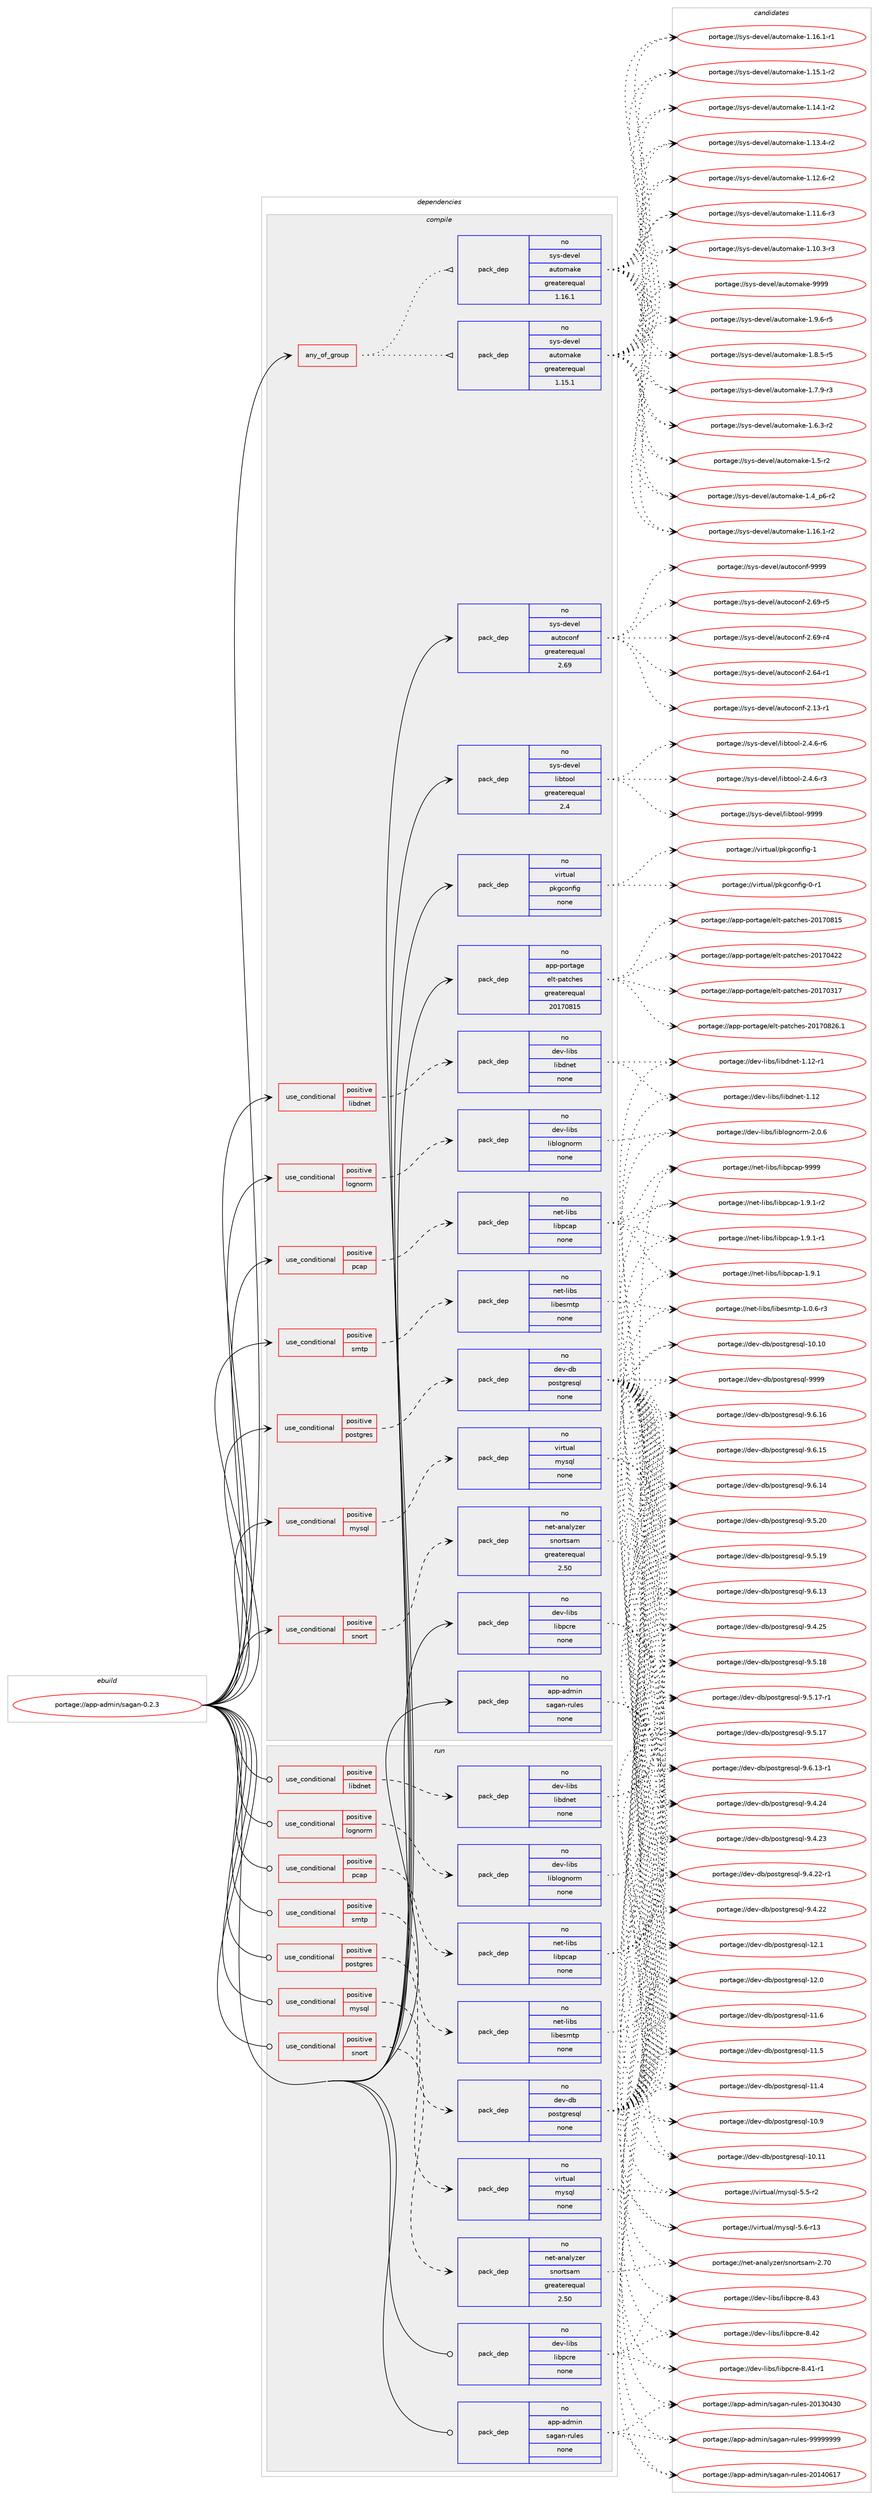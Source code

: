 digraph prolog {

# *************
# Graph options
# *************

newrank=true;
concentrate=true;
compound=true;
graph [rankdir=LR,fontname=Helvetica,fontsize=10,ranksep=1.5];#, ranksep=2.5, nodesep=0.2];
edge  [arrowhead=vee];
node  [fontname=Helvetica,fontsize=10];

# **********
# The ebuild
# **********

subgraph cluster_leftcol {
color=gray;
label=<<i>ebuild</i>>;
id [label="portage://app-admin/sagan-0.2.3", color=red, width=4, href="../app-admin/sagan-0.2.3.svg"];
}

# ****************
# The dependencies
# ****************

subgraph cluster_midcol {
color=gray;
label=<<i>dependencies</i>>;
subgraph cluster_compile {
fillcolor="#eeeeee";
style=filled;
label=<<i>compile</i>>;
subgraph any8398 {
dependency652253 [label=<<TABLE BORDER="0" CELLBORDER="1" CELLSPACING="0" CELLPADDING="4"><TR><TD CELLPADDING="10">any_of_group</TD></TR></TABLE>>, shape=none, color=red];subgraph pack489355 {
dependency652254 [label=<<TABLE BORDER="0" CELLBORDER="1" CELLSPACING="0" CELLPADDING="4" WIDTH="220"><TR><TD ROWSPAN="6" CELLPADDING="30">pack_dep</TD></TR><TR><TD WIDTH="110">no</TD></TR><TR><TD>sys-devel</TD></TR><TR><TD>automake</TD></TR><TR><TD>greaterequal</TD></TR><TR><TD>1.16.1</TD></TR></TABLE>>, shape=none, color=blue];
}
dependency652253:e -> dependency652254:w [weight=20,style="dotted",arrowhead="oinv"];
subgraph pack489356 {
dependency652255 [label=<<TABLE BORDER="0" CELLBORDER="1" CELLSPACING="0" CELLPADDING="4" WIDTH="220"><TR><TD ROWSPAN="6" CELLPADDING="30">pack_dep</TD></TR><TR><TD WIDTH="110">no</TD></TR><TR><TD>sys-devel</TD></TR><TR><TD>automake</TD></TR><TR><TD>greaterequal</TD></TR><TR><TD>1.15.1</TD></TR></TABLE>>, shape=none, color=blue];
}
dependency652253:e -> dependency652255:w [weight=20,style="dotted",arrowhead="oinv"];
}
id:e -> dependency652253:w [weight=20,style="solid",arrowhead="vee"];
subgraph cond154207 {
dependency652256 [label=<<TABLE BORDER="0" CELLBORDER="1" CELLSPACING="0" CELLPADDING="4"><TR><TD ROWSPAN="3" CELLPADDING="10">use_conditional</TD></TR><TR><TD>positive</TD></TR><TR><TD>libdnet</TD></TR></TABLE>>, shape=none, color=red];
subgraph pack489357 {
dependency652257 [label=<<TABLE BORDER="0" CELLBORDER="1" CELLSPACING="0" CELLPADDING="4" WIDTH="220"><TR><TD ROWSPAN="6" CELLPADDING="30">pack_dep</TD></TR><TR><TD WIDTH="110">no</TD></TR><TR><TD>dev-libs</TD></TR><TR><TD>libdnet</TD></TR><TR><TD>none</TD></TR><TR><TD></TD></TR></TABLE>>, shape=none, color=blue];
}
dependency652256:e -> dependency652257:w [weight=20,style="dashed",arrowhead="vee"];
}
id:e -> dependency652256:w [weight=20,style="solid",arrowhead="vee"];
subgraph cond154208 {
dependency652258 [label=<<TABLE BORDER="0" CELLBORDER="1" CELLSPACING="0" CELLPADDING="4"><TR><TD ROWSPAN="3" CELLPADDING="10">use_conditional</TD></TR><TR><TD>positive</TD></TR><TR><TD>lognorm</TD></TR></TABLE>>, shape=none, color=red];
subgraph pack489358 {
dependency652259 [label=<<TABLE BORDER="0" CELLBORDER="1" CELLSPACING="0" CELLPADDING="4" WIDTH="220"><TR><TD ROWSPAN="6" CELLPADDING="30">pack_dep</TD></TR><TR><TD WIDTH="110">no</TD></TR><TR><TD>dev-libs</TD></TR><TR><TD>liblognorm</TD></TR><TR><TD>none</TD></TR><TR><TD></TD></TR></TABLE>>, shape=none, color=blue];
}
dependency652258:e -> dependency652259:w [weight=20,style="dashed",arrowhead="vee"];
}
id:e -> dependency652258:w [weight=20,style="solid",arrowhead="vee"];
subgraph cond154209 {
dependency652260 [label=<<TABLE BORDER="0" CELLBORDER="1" CELLSPACING="0" CELLPADDING="4"><TR><TD ROWSPAN="3" CELLPADDING="10">use_conditional</TD></TR><TR><TD>positive</TD></TR><TR><TD>mysql</TD></TR></TABLE>>, shape=none, color=red];
subgraph pack489359 {
dependency652261 [label=<<TABLE BORDER="0" CELLBORDER="1" CELLSPACING="0" CELLPADDING="4" WIDTH="220"><TR><TD ROWSPAN="6" CELLPADDING="30">pack_dep</TD></TR><TR><TD WIDTH="110">no</TD></TR><TR><TD>virtual</TD></TR><TR><TD>mysql</TD></TR><TR><TD>none</TD></TR><TR><TD></TD></TR></TABLE>>, shape=none, color=blue];
}
dependency652260:e -> dependency652261:w [weight=20,style="dashed",arrowhead="vee"];
}
id:e -> dependency652260:w [weight=20,style="solid",arrowhead="vee"];
subgraph cond154210 {
dependency652262 [label=<<TABLE BORDER="0" CELLBORDER="1" CELLSPACING="0" CELLPADDING="4"><TR><TD ROWSPAN="3" CELLPADDING="10">use_conditional</TD></TR><TR><TD>positive</TD></TR><TR><TD>pcap</TD></TR></TABLE>>, shape=none, color=red];
subgraph pack489360 {
dependency652263 [label=<<TABLE BORDER="0" CELLBORDER="1" CELLSPACING="0" CELLPADDING="4" WIDTH="220"><TR><TD ROWSPAN="6" CELLPADDING="30">pack_dep</TD></TR><TR><TD WIDTH="110">no</TD></TR><TR><TD>net-libs</TD></TR><TR><TD>libpcap</TD></TR><TR><TD>none</TD></TR><TR><TD></TD></TR></TABLE>>, shape=none, color=blue];
}
dependency652262:e -> dependency652263:w [weight=20,style="dashed",arrowhead="vee"];
}
id:e -> dependency652262:w [weight=20,style="solid",arrowhead="vee"];
subgraph cond154211 {
dependency652264 [label=<<TABLE BORDER="0" CELLBORDER="1" CELLSPACING="0" CELLPADDING="4"><TR><TD ROWSPAN="3" CELLPADDING="10">use_conditional</TD></TR><TR><TD>positive</TD></TR><TR><TD>postgres</TD></TR></TABLE>>, shape=none, color=red];
subgraph pack489361 {
dependency652265 [label=<<TABLE BORDER="0" CELLBORDER="1" CELLSPACING="0" CELLPADDING="4" WIDTH="220"><TR><TD ROWSPAN="6" CELLPADDING="30">pack_dep</TD></TR><TR><TD WIDTH="110">no</TD></TR><TR><TD>dev-db</TD></TR><TR><TD>postgresql</TD></TR><TR><TD>none</TD></TR><TR><TD></TD></TR></TABLE>>, shape=none, color=blue];
}
dependency652264:e -> dependency652265:w [weight=20,style="dashed",arrowhead="vee"];
}
id:e -> dependency652264:w [weight=20,style="solid",arrowhead="vee"];
subgraph cond154212 {
dependency652266 [label=<<TABLE BORDER="0" CELLBORDER="1" CELLSPACING="0" CELLPADDING="4"><TR><TD ROWSPAN="3" CELLPADDING="10">use_conditional</TD></TR><TR><TD>positive</TD></TR><TR><TD>smtp</TD></TR></TABLE>>, shape=none, color=red];
subgraph pack489362 {
dependency652267 [label=<<TABLE BORDER="0" CELLBORDER="1" CELLSPACING="0" CELLPADDING="4" WIDTH="220"><TR><TD ROWSPAN="6" CELLPADDING="30">pack_dep</TD></TR><TR><TD WIDTH="110">no</TD></TR><TR><TD>net-libs</TD></TR><TR><TD>libesmtp</TD></TR><TR><TD>none</TD></TR><TR><TD></TD></TR></TABLE>>, shape=none, color=blue];
}
dependency652266:e -> dependency652267:w [weight=20,style="dashed",arrowhead="vee"];
}
id:e -> dependency652266:w [weight=20,style="solid",arrowhead="vee"];
subgraph cond154213 {
dependency652268 [label=<<TABLE BORDER="0" CELLBORDER="1" CELLSPACING="0" CELLPADDING="4"><TR><TD ROWSPAN="3" CELLPADDING="10">use_conditional</TD></TR><TR><TD>positive</TD></TR><TR><TD>snort</TD></TR></TABLE>>, shape=none, color=red];
subgraph pack489363 {
dependency652269 [label=<<TABLE BORDER="0" CELLBORDER="1" CELLSPACING="0" CELLPADDING="4" WIDTH="220"><TR><TD ROWSPAN="6" CELLPADDING="30">pack_dep</TD></TR><TR><TD WIDTH="110">no</TD></TR><TR><TD>net-analyzer</TD></TR><TR><TD>snortsam</TD></TR><TR><TD>greaterequal</TD></TR><TR><TD>2.50</TD></TR></TABLE>>, shape=none, color=blue];
}
dependency652268:e -> dependency652269:w [weight=20,style="dashed",arrowhead="vee"];
}
id:e -> dependency652268:w [weight=20,style="solid",arrowhead="vee"];
subgraph pack489364 {
dependency652270 [label=<<TABLE BORDER="0" CELLBORDER="1" CELLSPACING="0" CELLPADDING="4" WIDTH="220"><TR><TD ROWSPAN="6" CELLPADDING="30">pack_dep</TD></TR><TR><TD WIDTH="110">no</TD></TR><TR><TD>app-admin</TD></TR><TR><TD>sagan-rules</TD></TR><TR><TD>none</TD></TR><TR><TD></TD></TR></TABLE>>, shape=none, color=blue];
}
id:e -> dependency652270:w [weight=20,style="solid",arrowhead="vee"];
subgraph pack489365 {
dependency652271 [label=<<TABLE BORDER="0" CELLBORDER="1" CELLSPACING="0" CELLPADDING="4" WIDTH="220"><TR><TD ROWSPAN="6" CELLPADDING="30">pack_dep</TD></TR><TR><TD WIDTH="110">no</TD></TR><TR><TD>app-portage</TD></TR><TR><TD>elt-patches</TD></TR><TR><TD>greaterequal</TD></TR><TR><TD>20170815</TD></TR></TABLE>>, shape=none, color=blue];
}
id:e -> dependency652271:w [weight=20,style="solid",arrowhead="vee"];
subgraph pack489366 {
dependency652272 [label=<<TABLE BORDER="0" CELLBORDER="1" CELLSPACING="0" CELLPADDING="4" WIDTH="220"><TR><TD ROWSPAN="6" CELLPADDING="30">pack_dep</TD></TR><TR><TD WIDTH="110">no</TD></TR><TR><TD>dev-libs</TD></TR><TR><TD>libpcre</TD></TR><TR><TD>none</TD></TR><TR><TD></TD></TR></TABLE>>, shape=none, color=blue];
}
id:e -> dependency652272:w [weight=20,style="solid",arrowhead="vee"];
subgraph pack489367 {
dependency652273 [label=<<TABLE BORDER="0" CELLBORDER="1" CELLSPACING="0" CELLPADDING="4" WIDTH="220"><TR><TD ROWSPAN="6" CELLPADDING="30">pack_dep</TD></TR><TR><TD WIDTH="110">no</TD></TR><TR><TD>sys-devel</TD></TR><TR><TD>autoconf</TD></TR><TR><TD>greaterequal</TD></TR><TR><TD>2.69</TD></TR></TABLE>>, shape=none, color=blue];
}
id:e -> dependency652273:w [weight=20,style="solid",arrowhead="vee"];
subgraph pack489368 {
dependency652274 [label=<<TABLE BORDER="0" CELLBORDER="1" CELLSPACING="0" CELLPADDING="4" WIDTH="220"><TR><TD ROWSPAN="6" CELLPADDING="30">pack_dep</TD></TR><TR><TD WIDTH="110">no</TD></TR><TR><TD>sys-devel</TD></TR><TR><TD>libtool</TD></TR><TR><TD>greaterequal</TD></TR><TR><TD>2.4</TD></TR></TABLE>>, shape=none, color=blue];
}
id:e -> dependency652274:w [weight=20,style="solid",arrowhead="vee"];
subgraph pack489369 {
dependency652275 [label=<<TABLE BORDER="0" CELLBORDER="1" CELLSPACING="0" CELLPADDING="4" WIDTH="220"><TR><TD ROWSPAN="6" CELLPADDING="30">pack_dep</TD></TR><TR><TD WIDTH="110">no</TD></TR><TR><TD>virtual</TD></TR><TR><TD>pkgconfig</TD></TR><TR><TD>none</TD></TR><TR><TD></TD></TR></TABLE>>, shape=none, color=blue];
}
id:e -> dependency652275:w [weight=20,style="solid",arrowhead="vee"];
}
subgraph cluster_compileandrun {
fillcolor="#eeeeee";
style=filled;
label=<<i>compile and run</i>>;
}
subgraph cluster_run {
fillcolor="#eeeeee";
style=filled;
label=<<i>run</i>>;
subgraph cond154214 {
dependency652276 [label=<<TABLE BORDER="0" CELLBORDER="1" CELLSPACING="0" CELLPADDING="4"><TR><TD ROWSPAN="3" CELLPADDING="10">use_conditional</TD></TR><TR><TD>positive</TD></TR><TR><TD>libdnet</TD></TR></TABLE>>, shape=none, color=red];
subgraph pack489370 {
dependency652277 [label=<<TABLE BORDER="0" CELLBORDER="1" CELLSPACING="0" CELLPADDING="4" WIDTH="220"><TR><TD ROWSPAN="6" CELLPADDING="30">pack_dep</TD></TR><TR><TD WIDTH="110">no</TD></TR><TR><TD>dev-libs</TD></TR><TR><TD>libdnet</TD></TR><TR><TD>none</TD></TR><TR><TD></TD></TR></TABLE>>, shape=none, color=blue];
}
dependency652276:e -> dependency652277:w [weight=20,style="dashed",arrowhead="vee"];
}
id:e -> dependency652276:w [weight=20,style="solid",arrowhead="odot"];
subgraph cond154215 {
dependency652278 [label=<<TABLE BORDER="0" CELLBORDER="1" CELLSPACING="0" CELLPADDING="4"><TR><TD ROWSPAN="3" CELLPADDING="10">use_conditional</TD></TR><TR><TD>positive</TD></TR><TR><TD>lognorm</TD></TR></TABLE>>, shape=none, color=red];
subgraph pack489371 {
dependency652279 [label=<<TABLE BORDER="0" CELLBORDER="1" CELLSPACING="0" CELLPADDING="4" WIDTH="220"><TR><TD ROWSPAN="6" CELLPADDING="30">pack_dep</TD></TR><TR><TD WIDTH="110">no</TD></TR><TR><TD>dev-libs</TD></TR><TR><TD>liblognorm</TD></TR><TR><TD>none</TD></TR><TR><TD></TD></TR></TABLE>>, shape=none, color=blue];
}
dependency652278:e -> dependency652279:w [weight=20,style="dashed",arrowhead="vee"];
}
id:e -> dependency652278:w [weight=20,style="solid",arrowhead="odot"];
subgraph cond154216 {
dependency652280 [label=<<TABLE BORDER="0" CELLBORDER="1" CELLSPACING="0" CELLPADDING="4"><TR><TD ROWSPAN="3" CELLPADDING="10">use_conditional</TD></TR><TR><TD>positive</TD></TR><TR><TD>mysql</TD></TR></TABLE>>, shape=none, color=red];
subgraph pack489372 {
dependency652281 [label=<<TABLE BORDER="0" CELLBORDER="1" CELLSPACING="0" CELLPADDING="4" WIDTH="220"><TR><TD ROWSPAN="6" CELLPADDING="30">pack_dep</TD></TR><TR><TD WIDTH="110">no</TD></TR><TR><TD>virtual</TD></TR><TR><TD>mysql</TD></TR><TR><TD>none</TD></TR><TR><TD></TD></TR></TABLE>>, shape=none, color=blue];
}
dependency652280:e -> dependency652281:w [weight=20,style="dashed",arrowhead="vee"];
}
id:e -> dependency652280:w [weight=20,style="solid",arrowhead="odot"];
subgraph cond154217 {
dependency652282 [label=<<TABLE BORDER="0" CELLBORDER="1" CELLSPACING="0" CELLPADDING="4"><TR><TD ROWSPAN="3" CELLPADDING="10">use_conditional</TD></TR><TR><TD>positive</TD></TR><TR><TD>pcap</TD></TR></TABLE>>, shape=none, color=red];
subgraph pack489373 {
dependency652283 [label=<<TABLE BORDER="0" CELLBORDER="1" CELLSPACING="0" CELLPADDING="4" WIDTH="220"><TR><TD ROWSPAN="6" CELLPADDING="30">pack_dep</TD></TR><TR><TD WIDTH="110">no</TD></TR><TR><TD>net-libs</TD></TR><TR><TD>libpcap</TD></TR><TR><TD>none</TD></TR><TR><TD></TD></TR></TABLE>>, shape=none, color=blue];
}
dependency652282:e -> dependency652283:w [weight=20,style="dashed",arrowhead="vee"];
}
id:e -> dependency652282:w [weight=20,style="solid",arrowhead="odot"];
subgraph cond154218 {
dependency652284 [label=<<TABLE BORDER="0" CELLBORDER="1" CELLSPACING="0" CELLPADDING="4"><TR><TD ROWSPAN="3" CELLPADDING="10">use_conditional</TD></TR><TR><TD>positive</TD></TR><TR><TD>postgres</TD></TR></TABLE>>, shape=none, color=red];
subgraph pack489374 {
dependency652285 [label=<<TABLE BORDER="0" CELLBORDER="1" CELLSPACING="0" CELLPADDING="4" WIDTH="220"><TR><TD ROWSPAN="6" CELLPADDING="30">pack_dep</TD></TR><TR><TD WIDTH="110">no</TD></TR><TR><TD>dev-db</TD></TR><TR><TD>postgresql</TD></TR><TR><TD>none</TD></TR><TR><TD></TD></TR></TABLE>>, shape=none, color=blue];
}
dependency652284:e -> dependency652285:w [weight=20,style="dashed",arrowhead="vee"];
}
id:e -> dependency652284:w [weight=20,style="solid",arrowhead="odot"];
subgraph cond154219 {
dependency652286 [label=<<TABLE BORDER="0" CELLBORDER="1" CELLSPACING="0" CELLPADDING="4"><TR><TD ROWSPAN="3" CELLPADDING="10">use_conditional</TD></TR><TR><TD>positive</TD></TR><TR><TD>smtp</TD></TR></TABLE>>, shape=none, color=red];
subgraph pack489375 {
dependency652287 [label=<<TABLE BORDER="0" CELLBORDER="1" CELLSPACING="0" CELLPADDING="4" WIDTH="220"><TR><TD ROWSPAN="6" CELLPADDING="30">pack_dep</TD></TR><TR><TD WIDTH="110">no</TD></TR><TR><TD>net-libs</TD></TR><TR><TD>libesmtp</TD></TR><TR><TD>none</TD></TR><TR><TD></TD></TR></TABLE>>, shape=none, color=blue];
}
dependency652286:e -> dependency652287:w [weight=20,style="dashed",arrowhead="vee"];
}
id:e -> dependency652286:w [weight=20,style="solid",arrowhead="odot"];
subgraph cond154220 {
dependency652288 [label=<<TABLE BORDER="0" CELLBORDER="1" CELLSPACING="0" CELLPADDING="4"><TR><TD ROWSPAN="3" CELLPADDING="10">use_conditional</TD></TR><TR><TD>positive</TD></TR><TR><TD>snort</TD></TR></TABLE>>, shape=none, color=red];
subgraph pack489376 {
dependency652289 [label=<<TABLE BORDER="0" CELLBORDER="1" CELLSPACING="0" CELLPADDING="4" WIDTH="220"><TR><TD ROWSPAN="6" CELLPADDING="30">pack_dep</TD></TR><TR><TD WIDTH="110">no</TD></TR><TR><TD>net-analyzer</TD></TR><TR><TD>snortsam</TD></TR><TR><TD>greaterequal</TD></TR><TR><TD>2.50</TD></TR></TABLE>>, shape=none, color=blue];
}
dependency652288:e -> dependency652289:w [weight=20,style="dashed",arrowhead="vee"];
}
id:e -> dependency652288:w [weight=20,style="solid",arrowhead="odot"];
subgraph pack489377 {
dependency652290 [label=<<TABLE BORDER="0" CELLBORDER="1" CELLSPACING="0" CELLPADDING="4" WIDTH="220"><TR><TD ROWSPAN="6" CELLPADDING="30">pack_dep</TD></TR><TR><TD WIDTH="110">no</TD></TR><TR><TD>app-admin</TD></TR><TR><TD>sagan-rules</TD></TR><TR><TD>none</TD></TR><TR><TD></TD></TR></TABLE>>, shape=none, color=blue];
}
id:e -> dependency652290:w [weight=20,style="solid",arrowhead="odot"];
subgraph pack489378 {
dependency652291 [label=<<TABLE BORDER="0" CELLBORDER="1" CELLSPACING="0" CELLPADDING="4" WIDTH="220"><TR><TD ROWSPAN="6" CELLPADDING="30">pack_dep</TD></TR><TR><TD WIDTH="110">no</TD></TR><TR><TD>dev-libs</TD></TR><TR><TD>libpcre</TD></TR><TR><TD>none</TD></TR><TR><TD></TD></TR></TABLE>>, shape=none, color=blue];
}
id:e -> dependency652291:w [weight=20,style="solid",arrowhead="odot"];
}
}

# **************
# The candidates
# **************

subgraph cluster_choices {
rank=same;
color=gray;
label=<<i>candidates</i>>;

subgraph choice489355 {
color=black;
nodesep=1;
choice115121115451001011181011084797117116111109971071014557575757 [label="portage://sys-devel/automake-9999", color=red, width=4,href="../sys-devel/automake-9999.svg"];
choice115121115451001011181011084797117116111109971071014549465746544511453 [label="portage://sys-devel/automake-1.9.6-r5", color=red, width=4,href="../sys-devel/automake-1.9.6-r5.svg"];
choice115121115451001011181011084797117116111109971071014549465646534511453 [label="portage://sys-devel/automake-1.8.5-r5", color=red, width=4,href="../sys-devel/automake-1.8.5-r5.svg"];
choice115121115451001011181011084797117116111109971071014549465546574511451 [label="portage://sys-devel/automake-1.7.9-r3", color=red, width=4,href="../sys-devel/automake-1.7.9-r3.svg"];
choice115121115451001011181011084797117116111109971071014549465446514511450 [label="portage://sys-devel/automake-1.6.3-r2", color=red, width=4,href="../sys-devel/automake-1.6.3-r2.svg"];
choice11512111545100101118101108479711711611110997107101454946534511450 [label="portage://sys-devel/automake-1.5-r2", color=red, width=4,href="../sys-devel/automake-1.5-r2.svg"];
choice115121115451001011181011084797117116111109971071014549465295112544511450 [label="portage://sys-devel/automake-1.4_p6-r2", color=red, width=4,href="../sys-devel/automake-1.4_p6-r2.svg"];
choice11512111545100101118101108479711711611110997107101454946495446494511450 [label="portage://sys-devel/automake-1.16.1-r2", color=red, width=4,href="../sys-devel/automake-1.16.1-r2.svg"];
choice11512111545100101118101108479711711611110997107101454946495446494511449 [label="portage://sys-devel/automake-1.16.1-r1", color=red, width=4,href="../sys-devel/automake-1.16.1-r1.svg"];
choice11512111545100101118101108479711711611110997107101454946495346494511450 [label="portage://sys-devel/automake-1.15.1-r2", color=red, width=4,href="../sys-devel/automake-1.15.1-r2.svg"];
choice11512111545100101118101108479711711611110997107101454946495246494511450 [label="portage://sys-devel/automake-1.14.1-r2", color=red, width=4,href="../sys-devel/automake-1.14.1-r2.svg"];
choice11512111545100101118101108479711711611110997107101454946495146524511450 [label="portage://sys-devel/automake-1.13.4-r2", color=red, width=4,href="../sys-devel/automake-1.13.4-r2.svg"];
choice11512111545100101118101108479711711611110997107101454946495046544511450 [label="portage://sys-devel/automake-1.12.6-r2", color=red, width=4,href="../sys-devel/automake-1.12.6-r2.svg"];
choice11512111545100101118101108479711711611110997107101454946494946544511451 [label="portage://sys-devel/automake-1.11.6-r3", color=red, width=4,href="../sys-devel/automake-1.11.6-r3.svg"];
choice11512111545100101118101108479711711611110997107101454946494846514511451 [label="portage://sys-devel/automake-1.10.3-r3", color=red, width=4,href="../sys-devel/automake-1.10.3-r3.svg"];
dependency652254:e -> choice115121115451001011181011084797117116111109971071014557575757:w [style=dotted,weight="100"];
dependency652254:e -> choice115121115451001011181011084797117116111109971071014549465746544511453:w [style=dotted,weight="100"];
dependency652254:e -> choice115121115451001011181011084797117116111109971071014549465646534511453:w [style=dotted,weight="100"];
dependency652254:e -> choice115121115451001011181011084797117116111109971071014549465546574511451:w [style=dotted,weight="100"];
dependency652254:e -> choice115121115451001011181011084797117116111109971071014549465446514511450:w [style=dotted,weight="100"];
dependency652254:e -> choice11512111545100101118101108479711711611110997107101454946534511450:w [style=dotted,weight="100"];
dependency652254:e -> choice115121115451001011181011084797117116111109971071014549465295112544511450:w [style=dotted,weight="100"];
dependency652254:e -> choice11512111545100101118101108479711711611110997107101454946495446494511450:w [style=dotted,weight="100"];
dependency652254:e -> choice11512111545100101118101108479711711611110997107101454946495446494511449:w [style=dotted,weight="100"];
dependency652254:e -> choice11512111545100101118101108479711711611110997107101454946495346494511450:w [style=dotted,weight="100"];
dependency652254:e -> choice11512111545100101118101108479711711611110997107101454946495246494511450:w [style=dotted,weight="100"];
dependency652254:e -> choice11512111545100101118101108479711711611110997107101454946495146524511450:w [style=dotted,weight="100"];
dependency652254:e -> choice11512111545100101118101108479711711611110997107101454946495046544511450:w [style=dotted,weight="100"];
dependency652254:e -> choice11512111545100101118101108479711711611110997107101454946494946544511451:w [style=dotted,weight="100"];
dependency652254:e -> choice11512111545100101118101108479711711611110997107101454946494846514511451:w [style=dotted,weight="100"];
}
subgraph choice489356 {
color=black;
nodesep=1;
choice115121115451001011181011084797117116111109971071014557575757 [label="portage://sys-devel/automake-9999", color=red, width=4,href="../sys-devel/automake-9999.svg"];
choice115121115451001011181011084797117116111109971071014549465746544511453 [label="portage://sys-devel/automake-1.9.6-r5", color=red, width=4,href="../sys-devel/automake-1.9.6-r5.svg"];
choice115121115451001011181011084797117116111109971071014549465646534511453 [label="portage://sys-devel/automake-1.8.5-r5", color=red, width=4,href="../sys-devel/automake-1.8.5-r5.svg"];
choice115121115451001011181011084797117116111109971071014549465546574511451 [label="portage://sys-devel/automake-1.7.9-r3", color=red, width=4,href="../sys-devel/automake-1.7.9-r3.svg"];
choice115121115451001011181011084797117116111109971071014549465446514511450 [label="portage://sys-devel/automake-1.6.3-r2", color=red, width=4,href="../sys-devel/automake-1.6.3-r2.svg"];
choice11512111545100101118101108479711711611110997107101454946534511450 [label="portage://sys-devel/automake-1.5-r2", color=red, width=4,href="../sys-devel/automake-1.5-r2.svg"];
choice115121115451001011181011084797117116111109971071014549465295112544511450 [label="portage://sys-devel/automake-1.4_p6-r2", color=red, width=4,href="../sys-devel/automake-1.4_p6-r2.svg"];
choice11512111545100101118101108479711711611110997107101454946495446494511450 [label="portage://sys-devel/automake-1.16.1-r2", color=red, width=4,href="../sys-devel/automake-1.16.1-r2.svg"];
choice11512111545100101118101108479711711611110997107101454946495446494511449 [label="portage://sys-devel/automake-1.16.1-r1", color=red, width=4,href="../sys-devel/automake-1.16.1-r1.svg"];
choice11512111545100101118101108479711711611110997107101454946495346494511450 [label="portage://sys-devel/automake-1.15.1-r2", color=red, width=4,href="../sys-devel/automake-1.15.1-r2.svg"];
choice11512111545100101118101108479711711611110997107101454946495246494511450 [label="portage://sys-devel/automake-1.14.1-r2", color=red, width=4,href="../sys-devel/automake-1.14.1-r2.svg"];
choice11512111545100101118101108479711711611110997107101454946495146524511450 [label="portage://sys-devel/automake-1.13.4-r2", color=red, width=4,href="../sys-devel/automake-1.13.4-r2.svg"];
choice11512111545100101118101108479711711611110997107101454946495046544511450 [label="portage://sys-devel/automake-1.12.6-r2", color=red, width=4,href="../sys-devel/automake-1.12.6-r2.svg"];
choice11512111545100101118101108479711711611110997107101454946494946544511451 [label="portage://sys-devel/automake-1.11.6-r3", color=red, width=4,href="../sys-devel/automake-1.11.6-r3.svg"];
choice11512111545100101118101108479711711611110997107101454946494846514511451 [label="portage://sys-devel/automake-1.10.3-r3", color=red, width=4,href="../sys-devel/automake-1.10.3-r3.svg"];
dependency652255:e -> choice115121115451001011181011084797117116111109971071014557575757:w [style=dotted,weight="100"];
dependency652255:e -> choice115121115451001011181011084797117116111109971071014549465746544511453:w [style=dotted,weight="100"];
dependency652255:e -> choice115121115451001011181011084797117116111109971071014549465646534511453:w [style=dotted,weight="100"];
dependency652255:e -> choice115121115451001011181011084797117116111109971071014549465546574511451:w [style=dotted,weight="100"];
dependency652255:e -> choice115121115451001011181011084797117116111109971071014549465446514511450:w [style=dotted,weight="100"];
dependency652255:e -> choice11512111545100101118101108479711711611110997107101454946534511450:w [style=dotted,weight="100"];
dependency652255:e -> choice115121115451001011181011084797117116111109971071014549465295112544511450:w [style=dotted,weight="100"];
dependency652255:e -> choice11512111545100101118101108479711711611110997107101454946495446494511450:w [style=dotted,weight="100"];
dependency652255:e -> choice11512111545100101118101108479711711611110997107101454946495446494511449:w [style=dotted,weight="100"];
dependency652255:e -> choice11512111545100101118101108479711711611110997107101454946495346494511450:w [style=dotted,weight="100"];
dependency652255:e -> choice11512111545100101118101108479711711611110997107101454946495246494511450:w [style=dotted,weight="100"];
dependency652255:e -> choice11512111545100101118101108479711711611110997107101454946495146524511450:w [style=dotted,weight="100"];
dependency652255:e -> choice11512111545100101118101108479711711611110997107101454946495046544511450:w [style=dotted,weight="100"];
dependency652255:e -> choice11512111545100101118101108479711711611110997107101454946494946544511451:w [style=dotted,weight="100"];
dependency652255:e -> choice11512111545100101118101108479711711611110997107101454946494846514511451:w [style=dotted,weight="100"];
}
subgraph choice489357 {
color=black;
nodesep=1;
choice1001011184510810598115471081059810011010111645494649504511449 [label="portage://dev-libs/libdnet-1.12-r1", color=red, width=4,href="../dev-libs/libdnet-1.12-r1.svg"];
choice100101118451081059811547108105981001101011164549464950 [label="portage://dev-libs/libdnet-1.12", color=red, width=4,href="../dev-libs/libdnet-1.12.svg"];
dependency652257:e -> choice1001011184510810598115471081059810011010111645494649504511449:w [style=dotted,weight="100"];
dependency652257:e -> choice100101118451081059811547108105981001101011164549464950:w [style=dotted,weight="100"];
}
subgraph choice489358 {
color=black;
nodesep=1;
choice10010111845108105981154710810598108111103110111114109455046484654 [label="portage://dev-libs/liblognorm-2.0.6", color=red, width=4,href="../dev-libs/liblognorm-2.0.6.svg"];
dependency652259:e -> choice10010111845108105981154710810598108111103110111114109455046484654:w [style=dotted,weight="100"];
}
subgraph choice489359 {
color=black;
nodesep=1;
choice118105114116117971084710912111511310845534654451144951 [label="portage://virtual/mysql-5.6-r13", color=red, width=4,href="../virtual/mysql-5.6-r13.svg"];
choice1181051141161179710847109121115113108455346534511450 [label="portage://virtual/mysql-5.5-r2", color=red, width=4,href="../virtual/mysql-5.5-r2.svg"];
dependency652261:e -> choice118105114116117971084710912111511310845534654451144951:w [style=dotted,weight="100"];
dependency652261:e -> choice1181051141161179710847109121115113108455346534511450:w [style=dotted,weight="100"];
}
subgraph choice489360 {
color=black;
nodesep=1;
choice1101011164510810598115471081059811299971124557575757 [label="portage://net-libs/libpcap-9999", color=red, width=4,href="../net-libs/libpcap-9999.svg"];
choice1101011164510810598115471081059811299971124549465746494511450 [label="portage://net-libs/libpcap-1.9.1-r2", color=red, width=4,href="../net-libs/libpcap-1.9.1-r2.svg"];
choice1101011164510810598115471081059811299971124549465746494511449 [label="portage://net-libs/libpcap-1.9.1-r1", color=red, width=4,href="../net-libs/libpcap-1.9.1-r1.svg"];
choice110101116451081059811547108105981129997112454946574649 [label="portage://net-libs/libpcap-1.9.1", color=red, width=4,href="../net-libs/libpcap-1.9.1.svg"];
dependency652263:e -> choice1101011164510810598115471081059811299971124557575757:w [style=dotted,weight="100"];
dependency652263:e -> choice1101011164510810598115471081059811299971124549465746494511450:w [style=dotted,weight="100"];
dependency652263:e -> choice1101011164510810598115471081059811299971124549465746494511449:w [style=dotted,weight="100"];
dependency652263:e -> choice110101116451081059811547108105981129997112454946574649:w [style=dotted,weight="100"];
}
subgraph choice489361 {
color=black;
nodesep=1;
choice1001011184510098471121111151161031141011151131084557575757 [label="portage://dev-db/postgresql-9999", color=red, width=4,href="../dev-db/postgresql-9999.svg"];
choice10010111845100984711211111511610311410111511310845574654464954 [label="portage://dev-db/postgresql-9.6.16", color=red, width=4,href="../dev-db/postgresql-9.6.16.svg"];
choice10010111845100984711211111511610311410111511310845574654464953 [label="portage://dev-db/postgresql-9.6.15", color=red, width=4,href="../dev-db/postgresql-9.6.15.svg"];
choice10010111845100984711211111511610311410111511310845574654464952 [label="portage://dev-db/postgresql-9.6.14", color=red, width=4,href="../dev-db/postgresql-9.6.14.svg"];
choice100101118451009847112111115116103114101115113108455746544649514511449 [label="portage://dev-db/postgresql-9.6.13-r1", color=red, width=4,href="../dev-db/postgresql-9.6.13-r1.svg"];
choice10010111845100984711211111511610311410111511310845574654464951 [label="portage://dev-db/postgresql-9.6.13", color=red, width=4,href="../dev-db/postgresql-9.6.13.svg"];
choice10010111845100984711211111511610311410111511310845574653465048 [label="portage://dev-db/postgresql-9.5.20", color=red, width=4,href="../dev-db/postgresql-9.5.20.svg"];
choice10010111845100984711211111511610311410111511310845574653464957 [label="portage://dev-db/postgresql-9.5.19", color=red, width=4,href="../dev-db/postgresql-9.5.19.svg"];
choice10010111845100984711211111511610311410111511310845574653464956 [label="portage://dev-db/postgresql-9.5.18", color=red, width=4,href="../dev-db/postgresql-9.5.18.svg"];
choice100101118451009847112111115116103114101115113108455746534649554511449 [label="portage://dev-db/postgresql-9.5.17-r1", color=red, width=4,href="../dev-db/postgresql-9.5.17-r1.svg"];
choice10010111845100984711211111511610311410111511310845574653464955 [label="portage://dev-db/postgresql-9.5.17", color=red, width=4,href="../dev-db/postgresql-9.5.17.svg"];
choice10010111845100984711211111511610311410111511310845574652465053 [label="portage://dev-db/postgresql-9.4.25", color=red, width=4,href="../dev-db/postgresql-9.4.25.svg"];
choice10010111845100984711211111511610311410111511310845574652465052 [label="portage://dev-db/postgresql-9.4.24", color=red, width=4,href="../dev-db/postgresql-9.4.24.svg"];
choice10010111845100984711211111511610311410111511310845574652465051 [label="portage://dev-db/postgresql-9.4.23", color=red, width=4,href="../dev-db/postgresql-9.4.23.svg"];
choice100101118451009847112111115116103114101115113108455746524650504511449 [label="portage://dev-db/postgresql-9.4.22-r1", color=red, width=4,href="../dev-db/postgresql-9.4.22-r1.svg"];
choice10010111845100984711211111511610311410111511310845574652465050 [label="portage://dev-db/postgresql-9.4.22", color=red, width=4,href="../dev-db/postgresql-9.4.22.svg"];
choice1001011184510098471121111151161031141011151131084549504649 [label="portage://dev-db/postgresql-12.1", color=red, width=4,href="../dev-db/postgresql-12.1.svg"];
choice1001011184510098471121111151161031141011151131084549504648 [label="portage://dev-db/postgresql-12.0", color=red, width=4,href="../dev-db/postgresql-12.0.svg"];
choice1001011184510098471121111151161031141011151131084549494654 [label="portage://dev-db/postgresql-11.6", color=red, width=4,href="../dev-db/postgresql-11.6.svg"];
choice1001011184510098471121111151161031141011151131084549494653 [label="portage://dev-db/postgresql-11.5", color=red, width=4,href="../dev-db/postgresql-11.5.svg"];
choice1001011184510098471121111151161031141011151131084549494652 [label="portage://dev-db/postgresql-11.4", color=red, width=4,href="../dev-db/postgresql-11.4.svg"];
choice1001011184510098471121111151161031141011151131084549484657 [label="portage://dev-db/postgresql-10.9", color=red, width=4,href="../dev-db/postgresql-10.9.svg"];
choice100101118451009847112111115116103114101115113108454948464949 [label="portage://dev-db/postgresql-10.11", color=red, width=4,href="../dev-db/postgresql-10.11.svg"];
choice100101118451009847112111115116103114101115113108454948464948 [label="portage://dev-db/postgresql-10.10", color=red, width=4,href="../dev-db/postgresql-10.10.svg"];
dependency652265:e -> choice1001011184510098471121111151161031141011151131084557575757:w [style=dotted,weight="100"];
dependency652265:e -> choice10010111845100984711211111511610311410111511310845574654464954:w [style=dotted,weight="100"];
dependency652265:e -> choice10010111845100984711211111511610311410111511310845574654464953:w [style=dotted,weight="100"];
dependency652265:e -> choice10010111845100984711211111511610311410111511310845574654464952:w [style=dotted,weight="100"];
dependency652265:e -> choice100101118451009847112111115116103114101115113108455746544649514511449:w [style=dotted,weight="100"];
dependency652265:e -> choice10010111845100984711211111511610311410111511310845574654464951:w [style=dotted,weight="100"];
dependency652265:e -> choice10010111845100984711211111511610311410111511310845574653465048:w [style=dotted,weight="100"];
dependency652265:e -> choice10010111845100984711211111511610311410111511310845574653464957:w [style=dotted,weight="100"];
dependency652265:e -> choice10010111845100984711211111511610311410111511310845574653464956:w [style=dotted,weight="100"];
dependency652265:e -> choice100101118451009847112111115116103114101115113108455746534649554511449:w [style=dotted,weight="100"];
dependency652265:e -> choice10010111845100984711211111511610311410111511310845574653464955:w [style=dotted,weight="100"];
dependency652265:e -> choice10010111845100984711211111511610311410111511310845574652465053:w [style=dotted,weight="100"];
dependency652265:e -> choice10010111845100984711211111511610311410111511310845574652465052:w [style=dotted,weight="100"];
dependency652265:e -> choice10010111845100984711211111511610311410111511310845574652465051:w [style=dotted,weight="100"];
dependency652265:e -> choice100101118451009847112111115116103114101115113108455746524650504511449:w [style=dotted,weight="100"];
dependency652265:e -> choice10010111845100984711211111511610311410111511310845574652465050:w [style=dotted,weight="100"];
dependency652265:e -> choice1001011184510098471121111151161031141011151131084549504649:w [style=dotted,weight="100"];
dependency652265:e -> choice1001011184510098471121111151161031141011151131084549504648:w [style=dotted,weight="100"];
dependency652265:e -> choice1001011184510098471121111151161031141011151131084549494654:w [style=dotted,weight="100"];
dependency652265:e -> choice1001011184510098471121111151161031141011151131084549494653:w [style=dotted,weight="100"];
dependency652265:e -> choice1001011184510098471121111151161031141011151131084549494652:w [style=dotted,weight="100"];
dependency652265:e -> choice1001011184510098471121111151161031141011151131084549484657:w [style=dotted,weight="100"];
dependency652265:e -> choice100101118451009847112111115116103114101115113108454948464949:w [style=dotted,weight="100"];
dependency652265:e -> choice100101118451009847112111115116103114101115113108454948464948:w [style=dotted,weight="100"];
}
subgraph choice489362 {
color=black;
nodesep=1;
choice110101116451081059811547108105981011151091161124549464846544511451 [label="portage://net-libs/libesmtp-1.0.6-r3", color=red, width=4,href="../net-libs/libesmtp-1.0.6-r3.svg"];
dependency652267:e -> choice110101116451081059811547108105981011151091161124549464846544511451:w [style=dotted,weight="100"];
}
subgraph choice489363 {
color=black;
nodesep=1;
choice11010111645971109710812112210111447115110111114116115971094550465548 [label="portage://net-analyzer/snortsam-2.70", color=red, width=4,href="../net-analyzer/snortsam-2.70.svg"];
dependency652269:e -> choice11010111645971109710812112210111447115110111114116115971094550465548:w [style=dotted,weight="100"];
}
subgraph choice489364 {
color=black;
nodesep=1;
choice97112112459710010910511047115971039711045114117108101115455757575757575757 [label="portage://app-admin/sagan-rules-99999999", color=red, width=4,href="../app-admin/sagan-rules-99999999.svg"];
choice97112112459710010910511047115971039711045114117108101115455048495248544955 [label="portage://app-admin/sagan-rules-20140617", color=red, width=4,href="../app-admin/sagan-rules-20140617.svg"];
choice97112112459710010910511047115971039711045114117108101115455048495148525148 [label="portage://app-admin/sagan-rules-20130430", color=red, width=4,href="../app-admin/sagan-rules-20130430.svg"];
dependency652270:e -> choice97112112459710010910511047115971039711045114117108101115455757575757575757:w [style=dotted,weight="100"];
dependency652270:e -> choice97112112459710010910511047115971039711045114117108101115455048495248544955:w [style=dotted,weight="100"];
dependency652270:e -> choice97112112459710010910511047115971039711045114117108101115455048495148525148:w [style=dotted,weight="100"];
}
subgraph choice489365 {
color=black;
nodesep=1;
choice971121124511211111411697103101471011081164511297116991041011154550484955485650544649 [label="portage://app-portage/elt-patches-20170826.1", color=red, width=4,href="../app-portage/elt-patches-20170826.1.svg"];
choice97112112451121111141169710310147101108116451129711699104101115455048495548564953 [label="portage://app-portage/elt-patches-20170815", color=red, width=4,href="../app-portage/elt-patches-20170815.svg"];
choice97112112451121111141169710310147101108116451129711699104101115455048495548525050 [label="portage://app-portage/elt-patches-20170422", color=red, width=4,href="../app-portage/elt-patches-20170422.svg"];
choice97112112451121111141169710310147101108116451129711699104101115455048495548514955 [label="portage://app-portage/elt-patches-20170317", color=red, width=4,href="../app-portage/elt-patches-20170317.svg"];
dependency652271:e -> choice971121124511211111411697103101471011081164511297116991041011154550484955485650544649:w [style=dotted,weight="100"];
dependency652271:e -> choice97112112451121111141169710310147101108116451129711699104101115455048495548564953:w [style=dotted,weight="100"];
dependency652271:e -> choice97112112451121111141169710310147101108116451129711699104101115455048495548525050:w [style=dotted,weight="100"];
dependency652271:e -> choice97112112451121111141169710310147101108116451129711699104101115455048495548514955:w [style=dotted,weight="100"];
}
subgraph choice489366 {
color=black;
nodesep=1;
choice10010111845108105981154710810598112991141014556465251 [label="portage://dev-libs/libpcre-8.43", color=red, width=4,href="../dev-libs/libpcre-8.43.svg"];
choice10010111845108105981154710810598112991141014556465250 [label="portage://dev-libs/libpcre-8.42", color=red, width=4,href="../dev-libs/libpcre-8.42.svg"];
choice100101118451081059811547108105981129911410145564652494511449 [label="portage://dev-libs/libpcre-8.41-r1", color=red, width=4,href="../dev-libs/libpcre-8.41-r1.svg"];
dependency652272:e -> choice10010111845108105981154710810598112991141014556465251:w [style=dotted,weight="100"];
dependency652272:e -> choice10010111845108105981154710810598112991141014556465250:w [style=dotted,weight="100"];
dependency652272:e -> choice100101118451081059811547108105981129911410145564652494511449:w [style=dotted,weight="100"];
}
subgraph choice489367 {
color=black;
nodesep=1;
choice115121115451001011181011084797117116111991111101024557575757 [label="portage://sys-devel/autoconf-9999", color=red, width=4,href="../sys-devel/autoconf-9999.svg"];
choice1151211154510010111810110847971171161119911111010245504654574511453 [label="portage://sys-devel/autoconf-2.69-r5", color=red, width=4,href="../sys-devel/autoconf-2.69-r5.svg"];
choice1151211154510010111810110847971171161119911111010245504654574511452 [label="portage://sys-devel/autoconf-2.69-r4", color=red, width=4,href="../sys-devel/autoconf-2.69-r4.svg"];
choice1151211154510010111810110847971171161119911111010245504654524511449 [label="portage://sys-devel/autoconf-2.64-r1", color=red, width=4,href="../sys-devel/autoconf-2.64-r1.svg"];
choice1151211154510010111810110847971171161119911111010245504649514511449 [label="portage://sys-devel/autoconf-2.13-r1", color=red, width=4,href="../sys-devel/autoconf-2.13-r1.svg"];
dependency652273:e -> choice115121115451001011181011084797117116111991111101024557575757:w [style=dotted,weight="100"];
dependency652273:e -> choice1151211154510010111810110847971171161119911111010245504654574511453:w [style=dotted,weight="100"];
dependency652273:e -> choice1151211154510010111810110847971171161119911111010245504654574511452:w [style=dotted,weight="100"];
dependency652273:e -> choice1151211154510010111810110847971171161119911111010245504654524511449:w [style=dotted,weight="100"];
dependency652273:e -> choice1151211154510010111810110847971171161119911111010245504649514511449:w [style=dotted,weight="100"];
}
subgraph choice489368 {
color=black;
nodesep=1;
choice1151211154510010111810110847108105981161111111084557575757 [label="portage://sys-devel/libtool-9999", color=red, width=4,href="../sys-devel/libtool-9999.svg"];
choice1151211154510010111810110847108105981161111111084550465246544511454 [label="portage://sys-devel/libtool-2.4.6-r6", color=red, width=4,href="../sys-devel/libtool-2.4.6-r6.svg"];
choice1151211154510010111810110847108105981161111111084550465246544511451 [label="portage://sys-devel/libtool-2.4.6-r3", color=red, width=4,href="../sys-devel/libtool-2.4.6-r3.svg"];
dependency652274:e -> choice1151211154510010111810110847108105981161111111084557575757:w [style=dotted,weight="100"];
dependency652274:e -> choice1151211154510010111810110847108105981161111111084550465246544511454:w [style=dotted,weight="100"];
dependency652274:e -> choice1151211154510010111810110847108105981161111111084550465246544511451:w [style=dotted,weight="100"];
}
subgraph choice489369 {
color=black;
nodesep=1;
choice1181051141161179710847112107103991111101021051034549 [label="portage://virtual/pkgconfig-1", color=red, width=4,href="../virtual/pkgconfig-1.svg"];
choice11810511411611797108471121071039911111010210510345484511449 [label="portage://virtual/pkgconfig-0-r1", color=red, width=4,href="../virtual/pkgconfig-0-r1.svg"];
dependency652275:e -> choice1181051141161179710847112107103991111101021051034549:w [style=dotted,weight="100"];
dependency652275:e -> choice11810511411611797108471121071039911111010210510345484511449:w [style=dotted,weight="100"];
}
subgraph choice489370 {
color=black;
nodesep=1;
choice1001011184510810598115471081059810011010111645494649504511449 [label="portage://dev-libs/libdnet-1.12-r1", color=red, width=4,href="../dev-libs/libdnet-1.12-r1.svg"];
choice100101118451081059811547108105981001101011164549464950 [label="portage://dev-libs/libdnet-1.12", color=red, width=4,href="../dev-libs/libdnet-1.12.svg"];
dependency652277:e -> choice1001011184510810598115471081059810011010111645494649504511449:w [style=dotted,weight="100"];
dependency652277:e -> choice100101118451081059811547108105981001101011164549464950:w [style=dotted,weight="100"];
}
subgraph choice489371 {
color=black;
nodesep=1;
choice10010111845108105981154710810598108111103110111114109455046484654 [label="portage://dev-libs/liblognorm-2.0.6", color=red, width=4,href="../dev-libs/liblognorm-2.0.6.svg"];
dependency652279:e -> choice10010111845108105981154710810598108111103110111114109455046484654:w [style=dotted,weight="100"];
}
subgraph choice489372 {
color=black;
nodesep=1;
choice118105114116117971084710912111511310845534654451144951 [label="portage://virtual/mysql-5.6-r13", color=red, width=4,href="../virtual/mysql-5.6-r13.svg"];
choice1181051141161179710847109121115113108455346534511450 [label="portage://virtual/mysql-5.5-r2", color=red, width=4,href="../virtual/mysql-5.5-r2.svg"];
dependency652281:e -> choice118105114116117971084710912111511310845534654451144951:w [style=dotted,weight="100"];
dependency652281:e -> choice1181051141161179710847109121115113108455346534511450:w [style=dotted,weight="100"];
}
subgraph choice489373 {
color=black;
nodesep=1;
choice1101011164510810598115471081059811299971124557575757 [label="portage://net-libs/libpcap-9999", color=red, width=4,href="../net-libs/libpcap-9999.svg"];
choice1101011164510810598115471081059811299971124549465746494511450 [label="portage://net-libs/libpcap-1.9.1-r2", color=red, width=4,href="../net-libs/libpcap-1.9.1-r2.svg"];
choice1101011164510810598115471081059811299971124549465746494511449 [label="portage://net-libs/libpcap-1.9.1-r1", color=red, width=4,href="../net-libs/libpcap-1.9.1-r1.svg"];
choice110101116451081059811547108105981129997112454946574649 [label="portage://net-libs/libpcap-1.9.1", color=red, width=4,href="../net-libs/libpcap-1.9.1.svg"];
dependency652283:e -> choice1101011164510810598115471081059811299971124557575757:w [style=dotted,weight="100"];
dependency652283:e -> choice1101011164510810598115471081059811299971124549465746494511450:w [style=dotted,weight="100"];
dependency652283:e -> choice1101011164510810598115471081059811299971124549465746494511449:w [style=dotted,weight="100"];
dependency652283:e -> choice110101116451081059811547108105981129997112454946574649:w [style=dotted,weight="100"];
}
subgraph choice489374 {
color=black;
nodesep=1;
choice1001011184510098471121111151161031141011151131084557575757 [label="portage://dev-db/postgresql-9999", color=red, width=4,href="../dev-db/postgresql-9999.svg"];
choice10010111845100984711211111511610311410111511310845574654464954 [label="portage://dev-db/postgresql-9.6.16", color=red, width=4,href="../dev-db/postgresql-9.6.16.svg"];
choice10010111845100984711211111511610311410111511310845574654464953 [label="portage://dev-db/postgresql-9.6.15", color=red, width=4,href="../dev-db/postgresql-9.6.15.svg"];
choice10010111845100984711211111511610311410111511310845574654464952 [label="portage://dev-db/postgresql-9.6.14", color=red, width=4,href="../dev-db/postgresql-9.6.14.svg"];
choice100101118451009847112111115116103114101115113108455746544649514511449 [label="portage://dev-db/postgresql-9.6.13-r1", color=red, width=4,href="../dev-db/postgresql-9.6.13-r1.svg"];
choice10010111845100984711211111511610311410111511310845574654464951 [label="portage://dev-db/postgresql-9.6.13", color=red, width=4,href="../dev-db/postgresql-9.6.13.svg"];
choice10010111845100984711211111511610311410111511310845574653465048 [label="portage://dev-db/postgresql-9.5.20", color=red, width=4,href="../dev-db/postgresql-9.5.20.svg"];
choice10010111845100984711211111511610311410111511310845574653464957 [label="portage://dev-db/postgresql-9.5.19", color=red, width=4,href="../dev-db/postgresql-9.5.19.svg"];
choice10010111845100984711211111511610311410111511310845574653464956 [label="portage://dev-db/postgresql-9.5.18", color=red, width=4,href="../dev-db/postgresql-9.5.18.svg"];
choice100101118451009847112111115116103114101115113108455746534649554511449 [label="portage://dev-db/postgresql-9.5.17-r1", color=red, width=4,href="../dev-db/postgresql-9.5.17-r1.svg"];
choice10010111845100984711211111511610311410111511310845574653464955 [label="portage://dev-db/postgresql-9.5.17", color=red, width=4,href="../dev-db/postgresql-9.5.17.svg"];
choice10010111845100984711211111511610311410111511310845574652465053 [label="portage://dev-db/postgresql-9.4.25", color=red, width=4,href="../dev-db/postgresql-9.4.25.svg"];
choice10010111845100984711211111511610311410111511310845574652465052 [label="portage://dev-db/postgresql-9.4.24", color=red, width=4,href="../dev-db/postgresql-9.4.24.svg"];
choice10010111845100984711211111511610311410111511310845574652465051 [label="portage://dev-db/postgresql-9.4.23", color=red, width=4,href="../dev-db/postgresql-9.4.23.svg"];
choice100101118451009847112111115116103114101115113108455746524650504511449 [label="portage://dev-db/postgresql-9.4.22-r1", color=red, width=4,href="../dev-db/postgresql-9.4.22-r1.svg"];
choice10010111845100984711211111511610311410111511310845574652465050 [label="portage://dev-db/postgresql-9.4.22", color=red, width=4,href="../dev-db/postgresql-9.4.22.svg"];
choice1001011184510098471121111151161031141011151131084549504649 [label="portage://dev-db/postgresql-12.1", color=red, width=4,href="../dev-db/postgresql-12.1.svg"];
choice1001011184510098471121111151161031141011151131084549504648 [label="portage://dev-db/postgresql-12.0", color=red, width=4,href="../dev-db/postgresql-12.0.svg"];
choice1001011184510098471121111151161031141011151131084549494654 [label="portage://dev-db/postgresql-11.6", color=red, width=4,href="../dev-db/postgresql-11.6.svg"];
choice1001011184510098471121111151161031141011151131084549494653 [label="portage://dev-db/postgresql-11.5", color=red, width=4,href="../dev-db/postgresql-11.5.svg"];
choice1001011184510098471121111151161031141011151131084549494652 [label="portage://dev-db/postgresql-11.4", color=red, width=4,href="../dev-db/postgresql-11.4.svg"];
choice1001011184510098471121111151161031141011151131084549484657 [label="portage://dev-db/postgresql-10.9", color=red, width=4,href="../dev-db/postgresql-10.9.svg"];
choice100101118451009847112111115116103114101115113108454948464949 [label="portage://dev-db/postgresql-10.11", color=red, width=4,href="../dev-db/postgresql-10.11.svg"];
choice100101118451009847112111115116103114101115113108454948464948 [label="portage://dev-db/postgresql-10.10", color=red, width=4,href="../dev-db/postgresql-10.10.svg"];
dependency652285:e -> choice1001011184510098471121111151161031141011151131084557575757:w [style=dotted,weight="100"];
dependency652285:e -> choice10010111845100984711211111511610311410111511310845574654464954:w [style=dotted,weight="100"];
dependency652285:e -> choice10010111845100984711211111511610311410111511310845574654464953:w [style=dotted,weight="100"];
dependency652285:e -> choice10010111845100984711211111511610311410111511310845574654464952:w [style=dotted,weight="100"];
dependency652285:e -> choice100101118451009847112111115116103114101115113108455746544649514511449:w [style=dotted,weight="100"];
dependency652285:e -> choice10010111845100984711211111511610311410111511310845574654464951:w [style=dotted,weight="100"];
dependency652285:e -> choice10010111845100984711211111511610311410111511310845574653465048:w [style=dotted,weight="100"];
dependency652285:e -> choice10010111845100984711211111511610311410111511310845574653464957:w [style=dotted,weight="100"];
dependency652285:e -> choice10010111845100984711211111511610311410111511310845574653464956:w [style=dotted,weight="100"];
dependency652285:e -> choice100101118451009847112111115116103114101115113108455746534649554511449:w [style=dotted,weight="100"];
dependency652285:e -> choice10010111845100984711211111511610311410111511310845574653464955:w [style=dotted,weight="100"];
dependency652285:e -> choice10010111845100984711211111511610311410111511310845574652465053:w [style=dotted,weight="100"];
dependency652285:e -> choice10010111845100984711211111511610311410111511310845574652465052:w [style=dotted,weight="100"];
dependency652285:e -> choice10010111845100984711211111511610311410111511310845574652465051:w [style=dotted,weight="100"];
dependency652285:e -> choice100101118451009847112111115116103114101115113108455746524650504511449:w [style=dotted,weight="100"];
dependency652285:e -> choice10010111845100984711211111511610311410111511310845574652465050:w [style=dotted,weight="100"];
dependency652285:e -> choice1001011184510098471121111151161031141011151131084549504649:w [style=dotted,weight="100"];
dependency652285:e -> choice1001011184510098471121111151161031141011151131084549504648:w [style=dotted,weight="100"];
dependency652285:e -> choice1001011184510098471121111151161031141011151131084549494654:w [style=dotted,weight="100"];
dependency652285:e -> choice1001011184510098471121111151161031141011151131084549494653:w [style=dotted,weight="100"];
dependency652285:e -> choice1001011184510098471121111151161031141011151131084549494652:w [style=dotted,weight="100"];
dependency652285:e -> choice1001011184510098471121111151161031141011151131084549484657:w [style=dotted,weight="100"];
dependency652285:e -> choice100101118451009847112111115116103114101115113108454948464949:w [style=dotted,weight="100"];
dependency652285:e -> choice100101118451009847112111115116103114101115113108454948464948:w [style=dotted,weight="100"];
}
subgraph choice489375 {
color=black;
nodesep=1;
choice110101116451081059811547108105981011151091161124549464846544511451 [label="portage://net-libs/libesmtp-1.0.6-r3", color=red, width=4,href="../net-libs/libesmtp-1.0.6-r3.svg"];
dependency652287:e -> choice110101116451081059811547108105981011151091161124549464846544511451:w [style=dotted,weight="100"];
}
subgraph choice489376 {
color=black;
nodesep=1;
choice11010111645971109710812112210111447115110111114116115971094550465548 [label="portage://net-analyzer/snortsam-2.70", color=red, width=4,href="../net-analyzer/snortsam-2.70.svg"];
dependency652289:e -> choice11010111645971109710812112210111447115110111114116115971094550465548:w [style=dotted,weight="100"];
}
subgraph choice489377 {
color=black;
nodesep=1;
choice97112112459710010910511047115971039711045114117108101115455757575757575757 [label="portage://app-admin/sagan-rules-99999999", color=red, width=4,href="../app-admin/sagan-rules-99999999.svg"];
choice97112112459710010910511047115971039711045114117108101115455048495248544955 [label="portage://app-admin/sagan-rules-20140617", color=red, width=4,href="../app-admin/sagan-rules-20140617.svg"];
choice97112112459710010910511047115971039711045114117108101115455048495148525148 [label="portage://app-admin/sagan-rules-20130430", color=red, width=4,href="../app-admin/sagan-rules-20130430.svg"];
dependency652290:e -> choice97112112459710010910511047115971039711045114117108101115455757575757575757:w [style=dotted,weight="100"];
dependency652290:e -> choice97112112459710010910511047115971039711045114117108101115455048495248544955:w [style=dotted,weight="100"];
dependency652290:e -> choice97112112459710010910511047115971039711045114117108101115455048495148525148:w [style=dotted,weight="100"];
}
subgraph choice489378 {
color=black;
nodesep=1;
choice10010111845108105981154710810598112991141014556465251 [label="portage://dev-libs/libpcre-8.43", color=red, width=4,href="../dev-libs/libpcre-8.43.svg"];
choice10010111845108105981154710810598112991141014556465250 [label="portage://dev-libs/libpcre-8.42", color=red, width=4,href="../dev-libs/libpcre-8.42.svg"];
choice100101118451081059811547108105981129911410145564652494511449 [label="portage://dev-libs/libpcre-8.41-r1", color=red, width=4,href="../dev-libs/libpcre-8.41-r1.svg"];
dependency652291:e -> choice10010111845108105981154710810598112991141014556465251:w [style=dotted,weight="100"];
dependency652291:e -> choice10010111845108105981154710810598112991141014556465250:w [style=dotted,weight="100"];
dependency652291:e -> choice100101118451081059811547108105981129911410145564652494511449:w [style=dotted,weight="100"];
}
}

}
